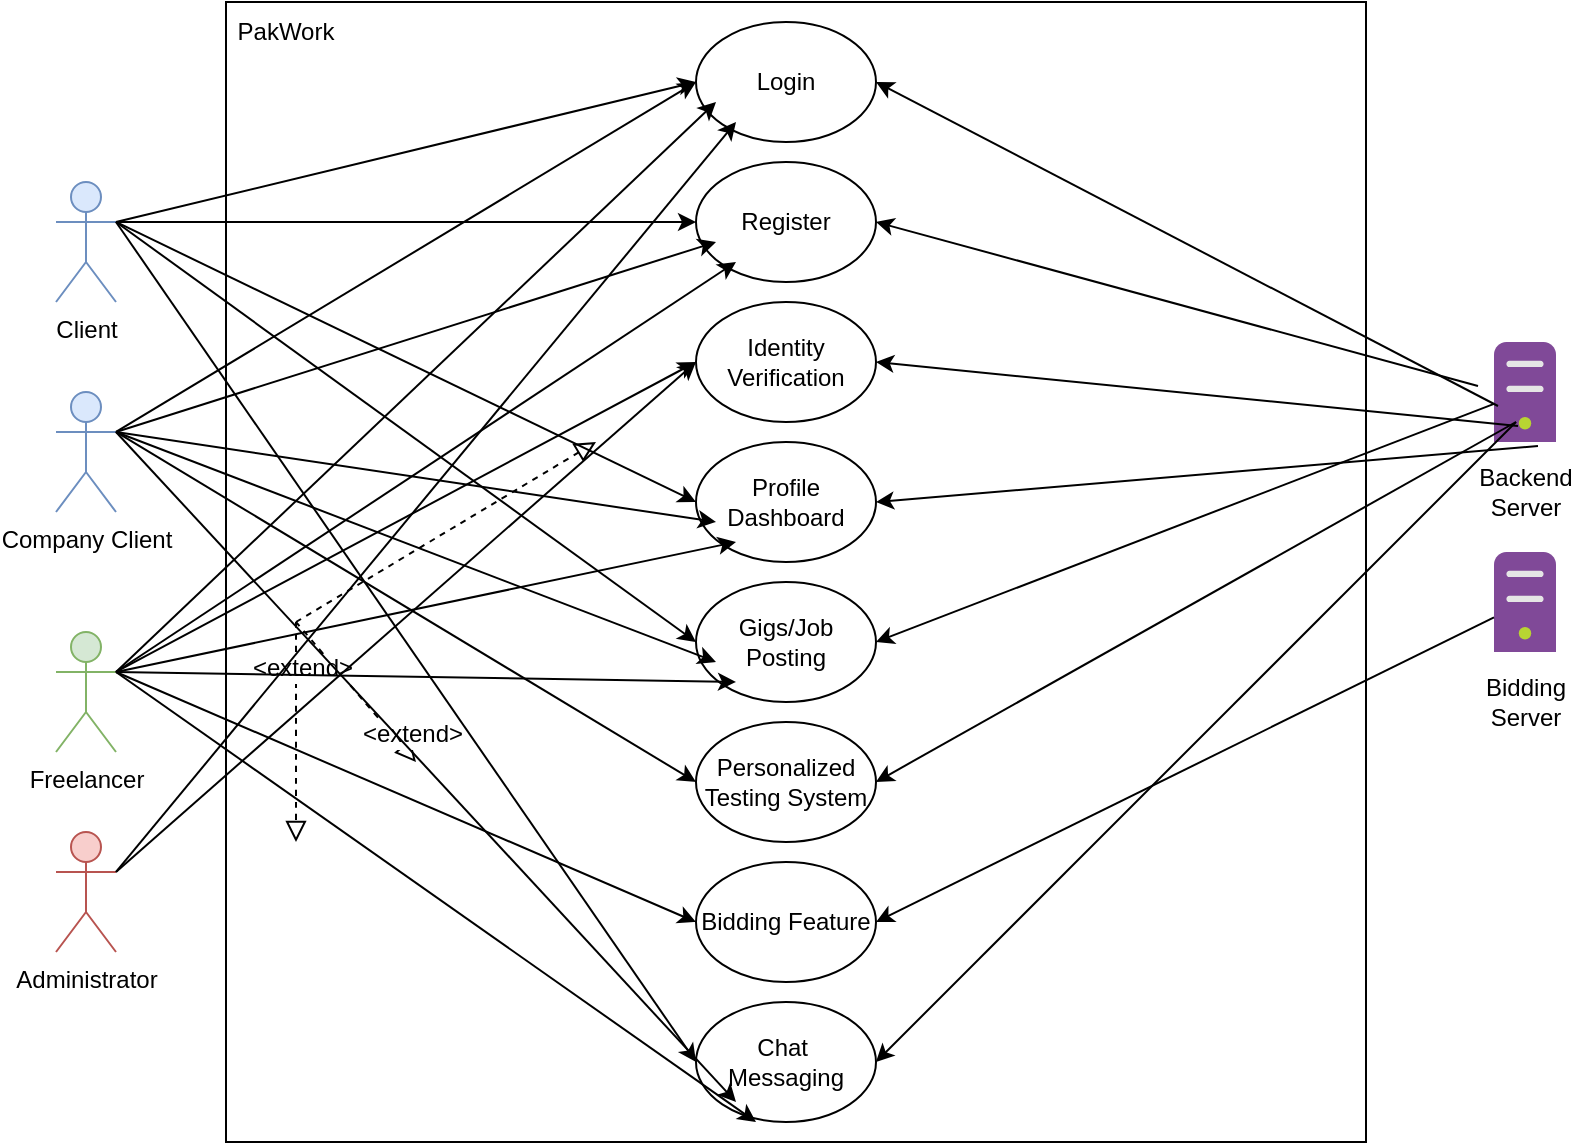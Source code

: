 <mxfile version="20.3.0" type="device"><diagram id="jiNiBHwuDUXQyP0pjs6J" name="System Diagram"><mxGraphModel dx="1422" dy="903" grid="1" gridSize="10" guides="1" tooltips="1" connect="1" arrows="1" fold="1" page="1" pageScale="1" pageWidth="583" pageHeight="827" math="0" shadow="0"><root><mxCell id="0"/><mxCell id="1" parent="0"/><mxCell id="oPrfEZKGSsx6CeeVnnVM-1" value="Freelancer" style="shape=umlActor;verticalLabelPosition=bottom;verticalAlign=top;html=1;fillColor=#d5e8d4;strokeColor=#82b366;rounded=0;" vertex="1" parent="1"><mxGeometry x="220" y="445" width="30" height="60" as="geometry"/></mxCell><mxCell id="oPrfEZKGSsx6CeeVnnVM-2" value="" style="whiteSpace=wrap;html=1;aspect=fixed;fillColor=none;rounded=0;" vertex="1" parent="1"><mxGeometry x="305" y="130" width="570" height="570" as="geometry"/></mxCell><mxCell id="oPrfEZKGSsx6CeeVnnVM-3" value="PakWork" style="text;html=1;strokeColor=none;fillColor=none;align=center;verticalAlign=middle;whiteSpace=wrap;rounded=0;" vertex="1" parent="1"><mxGeometry x="305" y="130" width="60" height="30" as="geometry"/></mxCell><mxCell id="oPrfEZKGSsx6CeeVnnVM-4" value="Company Client" style="shape=umlActor;verticalLabelPosition=bottom;verticalAlign=top;html=1;fillColor=#dae8fc;strokeColor=#6c8ebf;rounded=0;" vertex="1" parent="1"><mxGeometry x="220" y="325" width="30" height="60" as="geometry"/></mxCell><mxCell id="oPrfEZKGSsx6CeeVnnVM-8" value="" style="sketch=0;aspect=fixed;html=1;points=[];align=center;image;fontSize=12;image=img/lib/mscae/Non_Azure_Machine.svg;fillColor=none;" vertex="1" parent="1"><mxGeometry x="939" y="300" width="31" height="50" as="geometry"/></mxCell><mxCell id="oPrfEZKGSsx6CeeVnnVM-9" value="Backend Server" style="text;html=1;strokeColor=none;fillColor=none;align=center;verticalAlign=middle;whiteSpace=wrap;rounded=0;" vertex="1" parent="1"><mxGeometry x="924.5" y="360" width="60" height="30" as="geometry"/></mxCell><mxCell id="oPrfEZKGSsx6CeeVnnVM-19" value="" style="endArrow=block;startArrow=none;endFill=0;startFill=0;endSize=8;html=1;verticalAlign=bottom;dashed=1;labelBackgroundColor=none;rounded=0;strokeWidth=1;fontSize=12;curved=1;exitX=1;exitY=0.5;exitDx=0;exitDy=0;entryX=0.5;entryY=0;entryDx=0;entryDy=0;" edge="1" parent="1" source="oPrfEZKGSsx6CeeVnnVM-5"><mxGeometry width="160" relative="1" as="geometry"><mxPoint x="340" y="440" as="sourcePoint"/><mxPoint x="490" y="350" as="targetPoint"/></mxGeometry></mxCell><mxCell id="oPrfEZKGSsx6CeeVnnVM-21" value="" style="endArrow=block;startArrow=none;endFill=0;startFill=0;endSize=8;html=1;verticalAlign=bottom;dashed=1;labelBackgroundColor=none;rounded=0;strokeWidth=1;fontSize=12;curved=1;entryX=1;entryY=0.5;entryDx=0;entryDy=0;" edge="1" parent="1" source="oPrfEZKGSsx6CeeVnnVM-12"><mxGeometry width="160" relative="1" as="geometry"><mxPoint x="340" y="440" as="sourcePoint"/><mxPoint x="400" y="510" as="targetPoint"/></mxGeometry></mxCell><mxCell id="oPrfEZKGSsx6CeeVnnVM-22" value="&amp;lt;extend&amp;gt;" style="edgeLabel;html=1;align=center;verticalAlign=middle;resizable=0;points=[];fontSize=12;" vertex="1" connectable="0" parent="oPrfEZKGSsx6CeeVnnVM-21"><mxGeometry x="0.307" y="2" relative="1" as="geometry"><mxPoint x="17" y="11" as="offset"/></mxGeometry></mxCell><mxCell id="oPrfEZKGSsx6CeeVnnVM-23" value="" style="endArrow=block;startArrow=none;endFill=0;startFill=0;endSize=8;html=1;verticalAlign=bottom;dashed=1;labelBackgroundColor=none;rounded=0;strokeWidth=1;fontSize=12;curved=1;exitX=0.5;exitY=0;exitDx=0;exitDy=0;entryX=0.5;entryY=1;entryDx=0;entryDy=0;" edge="1" parent="1" source="oPrfEZKGSsx6CeeVnnVM-13"><mxGeometry width="160" relative="1" as="geometry"><mxPoint x="340" y="440" as="sourcePoint"/><mxPoint x="340" y="550" as="targetPoint"/></mxGeometry></mxCell><mxCell id="oPrfEZKGSsx6CeeVnnVM-24" value="&amp;lt;extend&amp;gt;" style="edgeLabel;html=1;align=center;verticalAlign=middle;resizable=0;points=[];fontSize=12;" vertex="1" connectable="0" parent="oPrfEZKGSsx6CeeVnnVM-23"><mxGeometry x="-0.479" y="3" relative="1" as="geometry"><mxPoint y="-6" as="offset"/></mxGeometry></mxCell><mxCell id="oPrfEZKGSsx6CeeVnnVM-35" value="" style="sketch=0;aspect=fixed;html=1;points=[];align=center;image;fontSize=12;image=img/lib/mscae/Non_Azure_Machine.svg;fillColor=none;" vertex="1" parent="1"><mxGeometry x="939" y="405" width="31" height="50" as="geometry"/></mxCell><mxCell id="oPrfEZKGSsx6CeeVnnVM-36" value="Bidding Server" style="text;html=1;strokeColor=none;fillColor=none;align=center;verticalAlign=middle;whiteSpace=wrap;rounded=0;" vertex="1" parent="1"><mxGeometry x="924.5" y="465" width="60" height="30" as="geometry"/></mxCell><mxCell id="oPrfEZKGSsx6CeeVnnVM-37" value="Client" style="shape=umlActor;verticalLabelPosition=bottom;verticalAlign=top;html=1;fillColor=#dae8fc;strokeColor=#6c8ebf;rounded=0;" vertex="1" parent="1"><mxGeometry x="220" y="220" width="30" height="60" as="geometry"/></mxCell><mxCell id="oPrfEZKGSsx6CeeVnnVM-38" value="Administrator" style="shape=umlActor;verticalLabelPosition=bottom;verticalAlign=top;html=1;fillColor=#f8cecc;strokeColor=#b85450;rounded=0;" vertex="1" parent="1"><mxGeometry x="220" y="545" width="30" height="60" as="geometry"/></mxCell><mxCell id="oPrfEZKGSsx6CeeVnnVM-39" value="Login" style="ellipse;whiteSpace=wrap;html=1;" vertex="1" parent="1"><mxGeometry x="540" y="140" width="90" height="60" as="geometry"/></mxCell><mxCell id="oPrfEZKGSsx6CeeVnnVM-40" value="Register" style="ellipse;whiteSpace=wrap;html=1;" vertex="1" parent="1"><mxGeometry x="540" y="210" width="90" height="60" as="geometry"/></mxCell><mxCell id="oPrfEZKGSsx6CeeVnnVM-41" value="Identity Verification" style="ellipse;whiteSpace=wrap;html=1;" vertex="1" parent="1"><mxGeometry x="540" y="280" width="90" height="60" as="geometry"/></mxCell><mxCell id="oPrfEZKGSsx6CeeVnnVM-43" value="Profile Dashboard" style="ellipse;whiteSpace=wrap;html=1;" vertex="1" parent="1"><mxGeometry x="540" y="350" width="90" height="60" as="geometry"/></mxCell><mxCell id="oPrfEZKGSsx6CeeVnnVM-45" value="Gigs/Job Posting" style="ellipse;whiteSpace=wrap;html=1;" vertex="1" parent="1"><mxGeometry x="540" y="420" width="90" height="60" as="geometry"/></mxCell><mxCell id="oPrfEZKGSsx6CeeVnnVM-46" value="Personalized Testing System" style="ellipse;whiteSpace=wrap;html=1;" vertex="1" parent="1"><mxGeometry x="540" y="490" width="90" height="60" as="geometry"/></mxCell><mxCell id="oPrfEZKGSsx6CeeVnnVM-47" value="Bidding Feature" style="ellipse;whiteSpace=wrap;html=1;" vertex="1" parent="1"><mxGeometry x="540" y="560" width="90" height="60" as="geometry"/></mxCell><mxCell id="oPrfEZKGSsx6CeeVnnVM-48" value="Chat&amp;nbsp;&lt;br&gt;Messaging" style="ellipse;whiteSpace=wrap;html=1;" vertex="1" parent="1"><mxGeometry x="540" y="630" width="90" height="60" as="geometry"/></mxCell><mxCell id="oPrfEZKGSsx6CeeVnnVM-49" value="" style="endArrow=classic;html=1;rounded=0;exitX=1;exitY=0.333;exitDx=0;exitDy=0;exitPerimeter=0;entryX=0;entryY=0.5;entryDx=0;entryDy=0;" edge="1" parent="1" source="oPrfEZKGSsx6CeeVnnVM-37" target="oPrfEZKGSsx6CeeVnnVM-39"><mxGeometry width="50" height="50" relative="1" as="geometry"><mxPoint x="560" y="630" as="sourcePoint"/><mxPoint x="610" y="580" as="targetPoint"/></mxGeometry></mxCell><mxCell id="oPrfEZKGSsx6CeeVnnVM-52" value="" style="endArrow=classic;html=1;rounded=0;exitX=1;exitY=0.333;exitDx=0;exitDy=0;exitPerimeter=0;entryX=0;entryY=0.5;entryDx=0;entryDy=0;" edge="1" parent="1" source="oPrfEZKGSsx6CeeVnnVM-4" target="oPrfEZKGSsx6CeeVnnVM-39"><mxGeometry width="50" height="50" relative="1" as="geometry"><mxPoint x="560" y="630" as="sourcePoint"/><mxPoint x="610" y="580" as="targetPoint"/></mxGeometry></mxCell><mxCell id="oPrfEZKGSsx6CeeVnnVM-53" value="" style="endArrow=classic;html=1;rounded=0;exitX=1;exitY=0.333;exitDx=0;exitDy=0;exitPerimeter=0;entryX=0;entryY=0.5;entryDx=0;entryDy=0;" edge="1" parent="1" source="oPrfEZKGSsx6CeeVnnVM-1"><mxGeometry width="50" height="50" relative="1" as="geometry"><mxPoint x="260" y="355" as="sourcePoint"/><mxPoint x="550" y="180" as="targetPoint"/></mxGeometry></mxCell><mxCell id="oPrfEZKGSsx6CeeVnnVM-54" value="" style="endArrow=classic;html=1;rounded=0;exitX=1;exitY=0.333;exitDx=0;exitDy=0;exitPerimeter=0;entryX=0;entryY=0.5;entryDx=0;entryDy=0;" edge="1" parent="1" source="oPrfEZKGSsx6CeeVnnVM-38"><mxGeometry width="50" height="50" relative="1" as="geometry"><mxPoint x="270" y="365" as="sourcePoint"/><mxPoint x="560" y="190" as="targetPoint"/></mxGeometry></mxCell><mxCell id="oPrfEZKGSsx6CeeVnnVM-55" value="" style="endArrow=classic;html=1;rounded=0;exitX=1;exitY=0.333;exitDx=0;exitDy=0;exitPerimeter=0;entryX=0;entryY=0.5;entryDx=0;entryDy=0;" edge="1" parent="1" source="oPrfEZKGSsx6CeeVnnVM-37" target="oPrfEZKGSsx6CeeVnnVM-40"><mxGeometry width="50" height="50" relative="1" as="geometry"><mxPoint x="280" y="375" as="sourcePoint"/><mxPoint x="570" y="200" as="targetPoint"/></mxGeometry></mxCell><mxCell id="oPrfEZKGSsx6CeeVnnVM-56" value="" style="endArrow=classic;html=1;rounded=0;exitX=1;exitY=0.333;exitDx=0;exitDy=0;exitPerimeter=0;entryX=0;entryY=0.5;entryDx=0;entryDy=0;" edge="1" parent="1" source="oPrfEZKGSsx6CeeVnnVM-4"><mxGeometry width="50" height="50" relative="1" as="geometry"><mxPoint x="260" y="250" as="sourcePoint"/><mxPoint x="550" y="250" as="targetPoint"/></mxGeometry></mxCell><mxCell id="oPrfEZKGSsx6CeeVnnVM-57" value="" style="endArrow=classic;html=1;rounded=0;exitX=1;exitY=0.333;exitDx=0;exitDy=0;exitPerimeter=0;entryX=0;entryY=0.5;entryDx=0;entryDy=0;" edge="1" parent="1" source="oPrfEZKGSsx6CeeVnnVM-1"><mxGeometry width="50" height="50" relative="1" as="geometry"><mxPoint x="270" y="260" as="sourcePoint"/><mxPoint x="560" y="260" as="targetPoint"/></mxGeometry></mxCell><mxCell id="oPrfEZKGSsx6CeeVnnVM-58" value="" style="endArrow=classic;html=1;rounded=0;exitX=1;exitY=0.333;exitDx=0;exitDy=0;exitPerimeter=0;entryX=0;entryY=0.5;entryDx=0;entryDy=0;" edge="1" parent="1" source="oPrfEZKGSsx6CeeVnnVM-1" target="oPrfEZKGSsx6CeeVnnVM-41"><mxGeometry width="50" height="50" relative="1" as="geometry"><mxPoint x="280" y="270" as="sourcePoint"/><mxPoint x="570" y="270" as="targetPoint"/></mxGeometry></mxCell><mxCell id="oPrfEZKGSsx6CeeVnnVM-59" value="" style="endArrow=classic;html=1;rounded=0;entryX=0;entryY=0.5;entryDx=0;entryDy=0;exitX=1;exitY=0.333;exitDx=0;exitDy=0;exitPerimeter=0;" edge="1" parent="1" source="oPrfEZKGSsx6CeeVnnVM-37" target="oPrfEZKGSsx6CeeVnnVM-43"><mxGeometry width="50" height="50" relative="1" as="geometry"><mxPoint x="560" y="620" as="sourcePoint"/><mxPoint x="610" y="570" as="targetPoint"/></mxGeometry></mxCell><mxCell id="oPrfEZKGSsx6CeeVnnVM-60" value="" style="endArrow=classic;html=1;rounded=0;entryX=0;entryY=0.5;entryDx=0;entryDy=0;exitX=1;exitY=0.333;exitDx=0;exitDy=0;exitPerimeter=0;" edge="1" parent="1" source="oPrfEZKGSsx6CeeVnnVM-4"><mxGeometry width="50" height="50" relative="1" as="geometry"><mxPoint x="260" y="250" as="sourcePoint"/><mxPoint x="550" y="390" as="targetPoint"/></mxGeometry></mxCell><mxCell id="oPrfEZKGSsx6CeeVnnVM-61" value="" style="endArrow=classic;html=1;rounded=0;entryX=0;entryY=0.5;entryDx=0;entryDy=0;exitX=1;exitY=0.333;exitDx=0;exitDy=0;exitPerimeter=0;" edge="1" parent="1" source="oPrfEZKGSsx6CeeVnnVM-1"><mxGeometry width="50" height="50" relative="1" as="geometry"><mxPoint x="270" y="260" as="sourcePoint"/><mxPoint x="560" y="400" as="targetPoint"/></mxGeometry></mxCell><mxCell id="oPrfEZKGSsx6CeeVnnVM-63" value="" style="endArrow=classic;html=1;rounded=0;exitX=1;exitY=0.333;exitDx=0;exitDy=0;exitPerimeter=0;entryX=0;entryY=0.5;entryDx=0;entryDy=0;" edge="1" parent="1" source="oPrfEZKGSsx6CeeVnnVM-38" target="oPrfEZKGSsx6CeeVnnVM-41"><mxGeometry width="50" height="50" relative="1" as="geometry"><mxPoint x="330" y="570" as="sourcePoint"/><mxPoint x="380" y="520" as="targetPoint"/></mxGeometry></mxCell><mxCell id="oPrfEZKGSsx6CeeVnnVM-64" value="" style="endArrow=classic;html=1;rounded=0;exitX=1;exitY=0.333;exitDx=0;exitDy=0;exitPerimeter=0;entryX=0;entryY=0.5;entryDx=0;entryDy=0;" edge="1" parent="1" source="oPrfEZKGSsx6CeeVnnVM-37" target="oPrfEZKGSsx6CeeVnnVM-45"><mxGeometry width="50" height="50" relative="1" as="geometry"><mxPoint x="560" y="620" as="sourcePoint"/><mxPoint x="610" y="570" as="targetPoint"/></mxGeometry></mxCell><mxCell id="oPrfEZKGSsx6CeeVnnVM-65" value="" style="endArrow=classic;html=1;rounded=0;exitX=1;exitY=0.333;exitDx=0;exitDy=0;exitPerimeter=0;entryX=0;entryY=0.5;entryDx=0;entryDy=0;" edge="1" parent="1" source="oPrfEZKGSsx6CeeVnnVM-4"><mxGeometry width="50" height="50" relative="1" as="geometry"><mxPoint x="260" y="250" as="sourcePoint"/><mxPoint x="550" y="460" as="targetPoint"/></mxGeometry></mxCell><mxCell id="oPrfEZKGSsx6CeeVnnVM-66" value="" style="endArrow=classic;html=1;rounded=0;exitX=1;exitY=0.333;exitDx=0;exitDy=0;exitPerimeter=0;entryX=0;entryY=0.5;entryDx=0;entryDy=0;" edge="1" parent="1" source="oPrfEZKGSsx6CeeVnnVM-1"><mxGeometry width="50" height="50" relative="1" as="geometry"><mxPoint x="270" y="260" as="sourcePoint"/><mxPoint x="560" y="470" as="targetPoint"/></mxGeometry></mxCell><mxCell id="oPrfEZKGSsx6CeeVnnVM-67" value="" style="endArrow=classic;html=1;rounded=0;exitX=1;exitY=0.333;exitDx=0;exitDy=0;exitPerimeter=0;entryX=0;entryY=0.5;entryDx=0;entryDy=0;" edge="1" parent="1" source="oPrfEZKGSsx6CeeVnnVM-4" target="oPrfEZKGSsx6CeeVnnVM-46"><mxGeometry width="50" height="50" relative="1" as="geometry"><mxPoint x="560" y="620" as="sourcePoint"/><mxPoint x="610" y="570" as="targetPoint"/></mxGeometry></mxCell><mxCell id="oPrfEZKGSsx6CeeVnnVM-68" value="" style="endArrow=classic;html=1;rounded=0;exitX=1;exitY=0.333;exitDx=0;exitDy=0;exitPerimeter=0;entryX=0;entryY=0.5;entryDx=0;entryDy=0;" edge="1" parent="1" source="oPrfEZKGSsx6CeeVnnVM-1" target="oPrfEZKGSsx6CeeVnnVM-47"><mxGeometry width="50" height="50" relative="1" as="geometry"><mxPoint x="280" y="270" as="sourcePoint"/><mxPoint x="570" y="480" as="targetPoint"/></mxGeometry></mxCell><mxCell id="oPrfEZKGSsx6CeeVnnVM-69" value="" style="endArrow=classic;html=1;rounded=0;exitX=1;exitY=0.333;exitDx=0;exitDy=0;exitPerimeter=0;entryX=0;entryY=0.5;entryDx=0;entryDy=0;" edge="1" parent="1" source="oPrfEZKGSsx6CeeVnnVM-37" target="oPrfEZKGSsx6CeeVnnVM-48"><mxGeometry width="50" height="50" relative="1" as="geometry"><mxPoint x="290" y="280" as="sourcePoint"/><mxPoint x="580" y="490" as="targetPoint"/></mxGeometry></mxCell><mxCell id="oPrfEZKGSsx6CeeVnnVM-72" value="" style="endArrow=classic;html=1;rounded=0;exitX=1;exitY=0.333;exitDx=0;exitDy=0;exitPerimeter=0;entryX=0;entryY=0.5;entryDx=0;entryDy=0;" edge="1" parent="1" source="oPrfEZKGSsx6CeeVnnVM-4"><mxGeometry width="50" height="50" relative="1" as="geometry"><mxPoint x="270" y="260" as="sourcePoint"/><mxPoint x="560" y="680" as="targetPoint"/></mxGeometry></mxCell><mxCell id="oPrfEZKGSsx6CeeVnnVM-73" value="" style="endArrow=classic;html=1;rounded=0;exitX=1;exitY=0.333;exitDx=0;exitDy=0;exitPerimeter=0;entryX=0;entryY=0.5;entryDx=0;entryDy=0;" edge="1" parent="1" source="oPrfEZKGSsx6CeeVnnVM-1"><mxGeometry width="50" height="50" relative="1" as="geometry"><mxPoint x="280" y="270" as="sourcePoint"/><mxPoint x="570" y="690" as="targetPoint"/></mxGeometry></mxCell><mxCell id="oPrfEZKGSsx6CeeVnnVM-74" value="" style="endArrow=classic;html=1;rounded=0;entryX=1;entryY=0.5;entryDx=0;entryDy=0;" edge="1" parent="1" source="oPrfEZKGSsx6CeeVnnVM-35" target="oPrfEZKGSsx6CeeVnnVM-47"><mxGeometry width="50" height="50" relative="1" as="geometry"><mxPoint x="730" y="460" as="sourcePoint"/><mxPoint x="780" y="410" as="targetPoint"/></mxGeometry></mxCell><mxCell id="oPrfEZKGSsx6CeeVnnVM-80" value="" style="endArrow=classic;html=1;rounded=0;exitX=-0.113;exitY=0.24;exitDx=0;exitDy=0;exitPerimeter=0;entryX=1;entryY=0.5;entryDx=0;entryDy=0;" edge="1" parent="1" target="oPrfEZKGSsx6CeeVnnVM-40"><mxGeometry width="50" height="50" relative="1" as="geometry"><mxPoint x="930.997" y="322" as="sourcePoint"/><mxPoint x="640" y="250" as="targetPoint"/></mxGeometry></mxCell><mxCell id="oPrfEZKGSsx6CeeVnnVM-81" value="" style="endArrow=classic;html=1;rounded=0;exitX=-0.113;exitY=0.24;exitDx=0;exitDy=0;exitPerimeter=0;entryX=1;entryY=0.5;entryDx=0;entryDy=0;" edge="1" parent="1" target="oPrfEZKGSsx6CeeVnnVM-39"><mxGeometry width="50" height="50" relative="1" as="geometry"><mxPoint x="940.997" y="332" as="sourcePoint"/><mxPoint x="640" y="250" as="targetPoint"/></mxGeometry></mxCell><mxCell id="oPrfEZKGSsx6CeeVnnVM-82" value="" style="endArrow=classic;html=1;rounded=0;exitX=-0.113;exitY=0.24;exitDx=0;exitDy=0;exitPerimeter=0;entryX=1;entryY=0.5;entryDx=0;entryDy=0;" edge="1" parent="1" target="oPrfEZKGSsx6CeeVnnVM-41"><mxGeometry width="50" height="50" relative="1" as="geometry"><mxPoint x="950.997" y="342" as="sourcePoint"/><mxPoint x="650" y="260" as="targetPoint"/></mxGeometry></mxCell><mxCell id="oPrfEZKGSsx6CeeVnnVM-83" value="" style="endArrow=classic;html=1;rounded=0;exitX=-0.113;exitY=0.24;exitDx=0;exitDy=0;exitPerimeter=0;entryX=1;entryY=0.5;entryDx=0;entryDy=0;" edge="1" parent="1" target="oPrfEZKGSsx6CeeVnnVM-43"><mxGeometry width="50" height="50" relative="1" as="geometry"><mxPoint x="960.997" y="352" as="sourcePoint"/><mxPoint x="660" y="270" as="targetPoint"/></mxGeometry></mxCell><mxCell id="oPrfEZKGSsx6CeeVnnVM-84" value="" style="endArrow=classic;html=1;rounded=0;entryX=1;entryY=0.5;entryDx=0;entryDy=0;" edge="1" parent="1" source="oPrfEZKGSsx6CeeVnnVM-8" target="oPrfEZKGSsx6CeeVnnVM-45"><mxGeometry width="50" height="50" relative="1" as="geometry"><mxPoint x="970.997" y="362" as="sourcePoint"/><mxPoint x="670" y="280" as="targetPoint"/></mxGeometry></mxCell><mxCell id="oPrfEZKGSsx6CeeVnnVM-85" value="" style="endArrow=classic;html=1;rounded=0;entryX=1;entryY=0.5;entryDx=0;entryDy=0;" edge="1" parent="1" target="oPrfEZKGSsx6CeeVnnVM-46"><mxGeometry width="50" height="50" relative="1" as="geometry"><mxPoint x="950" y="340" as="sourcePoint"/><mxPoint x="680" y="290" as="targetPoint"/></mxGeometry></mxCell><mxCell id="oPrfEZKGSsx6CeeVnnVM-86" value="" style="endArrow=classic;html=1;rounded=0;entryX=1;entryY=0.5;entryDx=0;entryDy=0;" edge="1" parent="1" target="oPrfEZKGSsx6CeeVnnVM-48"><mxGeometry width="50" height="50" relative="1" as="geometry"><mxPoint x="950" y="340" as="sourcePoint"/><mxPoint x="690" y="300" as="targetPoint"/></mxGeometry></mxCell></root></mxGraphModel></diagram></mxfile>
